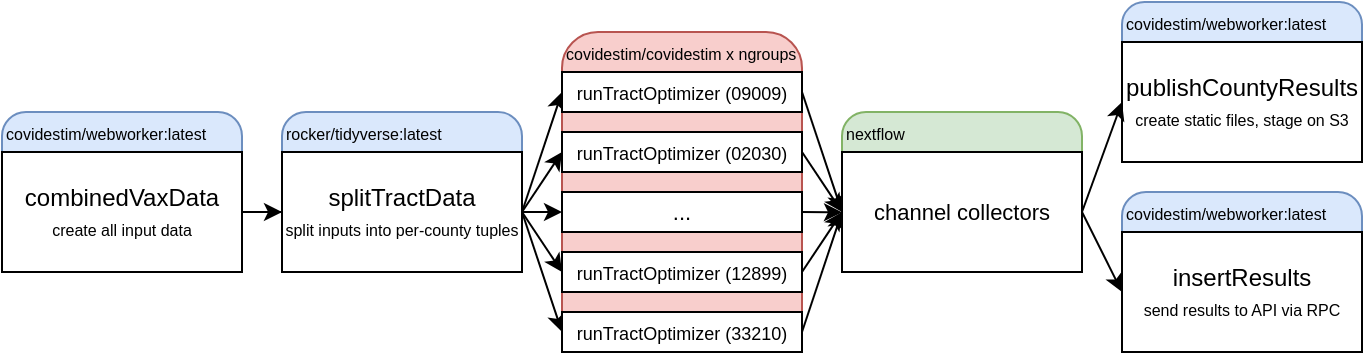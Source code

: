 <mxfile version="20.2.4" type="device"><diagram id="SQTXG4Oc1njqT0woY9VS" name="Page-1"><mxGraphModel dx="825" dy="716" grid="1" gridSize="10" guides="1" tooltips="1" connect="1" arrows="1" fold="1" page="1" pageScale="1" pageWidth="730" pageHeight="229" math="0" shadow="0"><root><mxCell id="0"/><mxCell id="1" parent="0"/><mxCell id="Y0HPchiUTCfTt30wN8Uz-33" value="covidestim/covidestim x ngroups" style="rounded=1;whiteSpace=wrap;html=1;fontSize=8;fillColor=#f8cecc;strokeColor=#b85450;align=left;verticalAlign=top;" vertex="1" parent="1"><mxGeometry x="300" y="35" width="120" height="160" as="geometry"/></mxCell><mxCell id="Y0HPchiUTCfTt30wN8Uz-32" value="covidestim/webworker:latest" style="rounded=1;whiteSpace=wrap;html=1;fontSize=8;fillColor=#dae8fc;strokeColor=#6c8ebf;align=left;verticalAlign=top;" vertex="1" parent="1"><mxGeometry x="580" y="115" width="120" height="80" as="geometry"/></mxCell><mxCell id="Y0HPchiUTCfTt30wN8Uz-31" value="covidestim/webworker:latest" style="rounded=1;whiteSpace=wrap;html=1;fontSize=8;fillColor=#dae8fc;strokeColor=#6c8ebf;align=left;verticalAlign=top;" vertex="1" parent="1"><mxGeometry x="580" y="20" width="120" height="75" as="geometry"/></mxCell><mxCell id="Y0HPchiUTCfTt30wN8Uz-30" value="nextflow" style="rounded=1;whiteSpace=wrap;html=1;fontSize=8;fillColor=#d5e8d4;strokeColor=#82b366;align=left;verticalAlign=top;" vertex="1" parent="1"><mxGeometry x="440" y="75" width="120" height="80" as="geometry"/></mxCell><mxCell id="Y0HPchiUTCfTt30wN8Uz-29" value="rocker/tidyverse:latest" style="rounded=1;whiteSpace=wrap;html=1;fontSize=8;fillColor=#dae8fc;strokeColor=#6c8ebf;align=left;verticalAlign=top;" vertex="1" parent="1"><mxGeometry x="160" y="75" width="120" height="80" as="geometry"/></mxCell><mxCell id="Y0HPchiUTCfTt30wN8Uz-28" value="covidestim/webworker:latest" style="rounded=1;whiteSpace=wrap;html=1;fontSize=8;fillColor=#dae8fc;strokeColor=#6c8ebf;align=left;verticalAlign=top;" vertex="1" parent="1"><mxGeometry x="20" y="75" width="120" height="80" as="geometry"/></mxCell><mxCell id="Y0HPchiUTCfTt30wN8Uz-11" value="" style="edgeStyle=orthogonalEdgeStyle;rounded=0;orthogonalLoop=1;jettySize=auto;html=1;fontSize=11;" edge="1" parent="1" source="Y0HPchiUTCfTt30wN8Uz-1" target="Y0HPchiUTCfTt30wN8Uz-2"><mxGeometry relative="1" as="geometry"/></mxCell><mxCell id="Y0HPchiUTCfTt30wN8Uz-1" value="combinedVaxData&lt;br style=&quot;font-size: 11px;&quot;&gt;&lt;font style=&quot;font-size: 8px;&quot;&gt;create all input data&lt;/font&gt;" style="rounded=0;whiteSpace=wrap;html=1;" vertex="1" parent="1"><mxGeometry x="20" y="95" width="120" height="60" as="geometry"/></mxCell><mxCell id="Y0HPchiUTCfTt30wN8Uz-13" style="rounded=0;orthogonalLoop=1;jettySize=auto;html=1;exitX=1;exitY=0.5;exitDx=0;exitDy=0;entryX=0;entryY=0.5;entryDx=0;entryDy=0;fontSize=11;" edge="1" parent="1" source="Y0HPchiUTCfTt30wN8Uz-2" target="Y0HPchiUTCfTt30wN8Uz-3"><mxGeometry relative="1" as="geometry"/></mxCell><mxCell id="Y0HPchiUTCfTt30wN8Uz-14" style="edgeStyle=none;rounded=0;orthogonalLoop=1;jettySize=auto;html=1;exitX=1;exitY=0.5;exitDx=0;exitDy=0;entryX=0;entryY=0.5;entryDx=0;entryDy=0;fontSize=11;" edge="1" parent="1" source="Y0HPchiUTCfTt30wN8Uz-2" target="Y0HPchiUTCfTt30wN8Uz-4"><mxGeometry relative="1" as="geometry"/></mxCell><mxCell id="Y0HPchiUTCfTt30wN8Uz-18" style="edgeStyle=none;rounded=0;orthogonalLoop=1;jettySize=auto;html=1;exitX=1;exitY=0.5;exitDx=0;exitDy=0;entryX=0;entryY=0.5;entryDx=0;entryDy=0;fontSize=11;" edge="1" parent="1" source="Y0HPchiUTCfTt30wN8Uz-2" target="Y0HPchiUTCfTt30wN8Uz-5"><mxGeometry relative="1" as="geometry"/></mxCell><mxCell id="Y0HPchiUTCfTt30wN8Uz-19" style="edgeStyle=none;rounded=0;orthogonalLoop=1;jettySize=auto;html=1;exitX=1;exitY=0.5;exitDx=0;exitDy=0;entryX=0;entryY=0.5;entryDx=0;entryDy=0;fontSize=11;" edge="1" parent="1" source="Y0HPchiUTCfTt30wN8Uz-2" target="Y0HPchiUTCfTt30wN8Uz-6"><mxGeometry relative="1" as="geometry"/></mxCell><mxCell id="Y0HPchiUTCfTt30wN8Uz-20" style="edgeStyle=none;rounded=0;orthogonalLoop=1;jettySize=auto;html=1;exitX=1;exitY=0.5;exitDx=0;exitDy=0;entryX=0;entryY=0.5;entryDx=0;entryDy=0;fontSize=11;" edge="1" parent="1" source="Y0HPchiUTCfTt30wN8Uz-2" target="Y0HPchiUTCfTt30wN8Uz-7"><mxGeometry relative="1" as="geometry"/></mxCell><mxCell id="Y0HPchiUTCfTt30wN8Uz-2" value="splitTractData&lt;br&gt;&lt;font style=&quot;font-size: 8px;&quot;&gt;split inputs into per-county tuples&lt;/font&gt;" style="rounded=0;whiteSpace=wrap;html=1;" vertex="1" parent="1"><mxGeometry x="160" y="95" width="120" height="60" as="geometry"/></mxCell><mxCell id="Y0HPchiUTCfTt30wN8Uz-21" style="edgeStyle=none;rounded=0;orthogonalLoop=1;jettySize=auto;html=1;exitX=1;exitY=0.5;exitDx=0;exitDy=0;entryX=0;entryY=0.5;entryDx=0;entryDy=0;fontSize=11;" edge="1" parent="1" source="Y0HPchiUTCfTt30wN8Uz-3" target="Y0HPchiUTCfTt30wN8Uz-10"><mxGeometry relative="1" as="geometry"/></mxCell><mxCell id="Y0HPchiUTCfTt30wN8Uz-3" value="&lt;font style=&quot;font-size: 9px;&quot;&gt;runTractOptimizer (09009)&lt;/font&gt;" style="rounded=0;whiteSpace=wrap;html=1;fontSize=11;" vertex="1" parent="1"><mxGeometry x="300" y="55" width="120" height="20" as="geometry"/></mxCell><mxCell id="Y0HPchiUTCfTt30wN8Uz-22" style="edgeStyle=none;rounded=0;orthogonalLoop=1;jettySize=auto;html=1;exitX=1;exitY=0.5;exitDx=0;exitDy=0;fontSize=11;" edge="1" parent="1" source="Y0HPchiUTCfTt30wN8Uz-4"><mxGeometry relative="1" as="geometry"><mxPoint x="440" y="125" as="targetPoint"/></mxGeometry></mxCell><mxCell id="Y0HPchiUTCfTt30wN8Uz-4" value="&lt;font style=&quot;font-size: 9px;&quot;&gt;runTractOptimizer (02030)&lt;/font&gt;" style="rounded=0;whiteSpace=wrap;html=1;fontSize=11;" vertex="1" parent="1"><mxGeometry x="300" y="85" width="120" height="20" as="geometry"/></mxCell><mxCell id="Y0HPchiUTCfTt30wN8Uz-23" style="edgeStyle=none;rounded=0;orthogonalLoop=1;jettySize=auto;html=1;exitX=1;exitY=0.5;exitDx=0;exitDy=0;fontSize=11;" edge="1" parent="1" source="Y0HPchiUTCfTt30wN8Uz-5"><mxGeometry relative="1" as="geometry"><mxPoint x="440" y="125.167" as="targetPoint"/></mxGeometry></mxCell><mxCell id="Y0HPchiUTCfTt30wN8Uz-5" value="..." style="rounded=0;whiteSpace=wrap;html=1;fontSize=11;" vertex="1" parent="1"><mxGeometry x="300" y="115" width="120" height="20" as="geometry"/></mxCell><mxCell id="Y0HPchiUTCfTt30wN8Uz-24" style="edgeStyle=none;rounded=0;orthogonalLoop=1;jettySize=auto;html=1;exitX=1;exitY=0.5;exitDx=0;exitDy=0;fontSize=11;" edge="1" parent="1" source="Y0HPchiUTCfTt30wN8Uz-6"><mxGeometry relative="1" as="geometry"><mxPoint x="440" y="125" as="targetPoint"/></mxGeometry></mxCell><mxCell id="Y0HPchiUTCfTt30wN8Uz-6" value="&lt;font style=&quot;font-size: 9px;&quot;&gt;runTractOptimizer (12899)&lt;/font&gt;" style="rounded=0;whiteSpace=wrap;html=1;fontSize=11;" vertex="1" parent="1"><mxGeometry x="300" y="145" width="120" height="20" as="geometry"/></mxCell><mxCell id="Y0HPchiUTCfTt30wN8Uz-25" style="edgeStyle=none;rounded=0;orthogonalLoop=1;jettySize=auto;html=1;exitX=1;exitY=0.5;exitDx=0;exitDy=0;entryX=0;entryY=0.5;entryDx=0;entryDy=0;fontSize=11;" edge="1" parent="1" source="Y0HPchiUTCfTt30wN8Uz-7" target="Y0HPchiUTCfTt30wN8Uz-10"><mxGeometry relative="1" as="geometry"/></mxCell><mxCell id="Y0HPchiUTCfTt30wN8Uz-7" value="&lt;font style=&quot;font-size: 9px;&quot;&gt;runTractOptimizer (33210)&lt;/font&gt;" style="rounded=0;whiteSpace=wrap;html=1;fontSize=11;" vertex="1" parent="1"><mxGeometry x="300" y="175" width="120" height="20" as="geometry"/></mxCell><mxCell id="Y0HPchiUTCfTt30wN8Uz-8" value="insertResults&lt;br&gt;&lt;font style=&quot;font-size: 8px;&quot;&gt;send results to API via RPC&lt;/font&gt;" style="rounded=0;whiteSpace=wrap;html=1;" vertex="1" parent="1"><mxGeometry x="580" y="135" width="120" height="60" as="geometry"/></mxCell><mxCell id="Y0HPchiUTCfTt30wN8Uz-9" value="publishCountyResults&lt;br&gt;&lt;font style=&quot;font-size: 8px;&quot;&gt;create static files, stage on S3&lt;/font&gt;" style="rounded=0;whiteSpace=wrap;html=1;" vertex="1" parent="1"><mxGeometry x="580" y="40" width="120" height="60" as="geometry"/></mxCell><mxCell id="Y0HPchiUTCfTt30wN8Uz-26" style="edgeStyle=none;rounded=0;orthogonalLoop=1;jettySize=auto;html=1;exitX=1;exitY=0.5;exitDx=0;exitDy=0;entryX=0;entryY=0.5;entryDx=0;entryDy=0;fontSize=11;" edge="1" parent="1" source="Y0HPchiUTCfTt30wN8Uz-10" target="Y0HPchiUTCfTt30wN8Uz-9"><mxGeometry relative="1" as="geometry"/></mxCell><mxCell id="Y0HPchiUTCfTt30wN8Uz-27" style="edgeStyle=none;rounded=0;orthogonalLoop=1;jettySize=auto;html=1;exitX=1;exitY=0.5;exitDx=0;exitDy=0;entryX=0;entryY=0.5;entryDx=0;entryDy=0;fontSize=11;" edge="1" parent="1" source="Y0HPchiUTCfTt30wN8Uz-10" target="Y0HPchiUTCfTt30wN8Uz-8"><mxGeometry relative="1" as="geometry"/></mxCell><mxCell id="Y0HPchiUTCfTt30wN8Uz-10" value="channel collectors" style="rounded=0;whiteSpace=wrap;html=1;fontSize=11;" vertex="1" parent="1"><mxGeometry x="440" y="95" width="120" height="60" as="geometry"/></mxCell></root></mxGraphModel></diagram></mxfile>